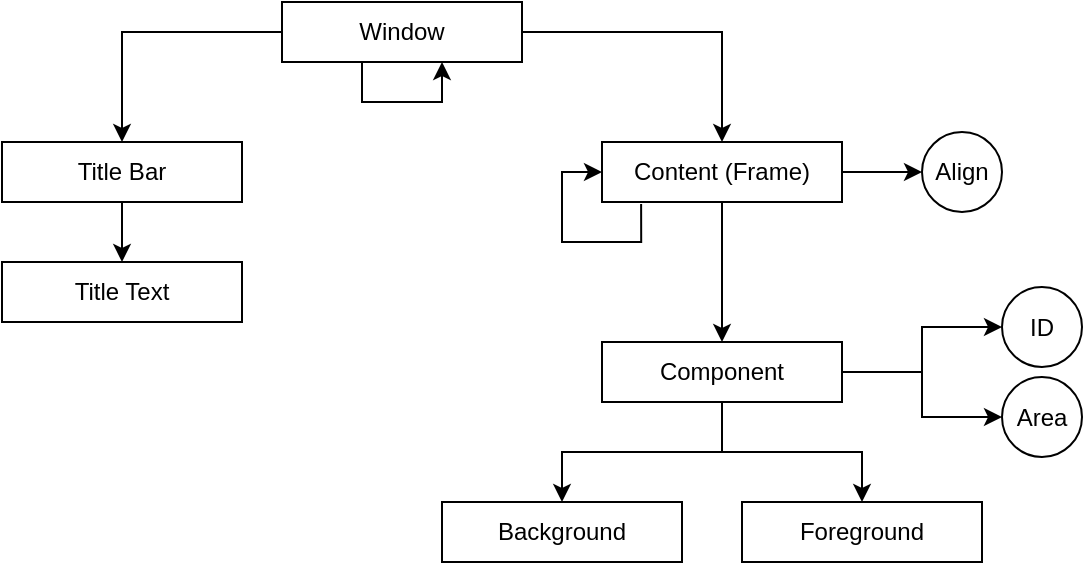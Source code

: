 <mxfile version="20.7.4" type="device"><diagram id="o_GC_A0IKnU3Pf6AS1vv" name="Page-1"><mxGraphModel dx="2037" dy="830" grid="1" gridSize="10" guides="1" tooltips="1" connect="1" arrows="1" fold="1" page="1" pageScale="1" pageWidth="827" pageHeight="1169" math="0" shadow="0"><root><mxCell id="0"/><mxCell id="1" parent="0"/><mxCell id="gjPOl3SrVgSritCn4_PH-4" value="" style="edgeStyle=orthogonalEdgeStyle;rounded=0;orthogonalLoop=1;jettySize=auto;html=1;" edge="1" parent="1" source="gjPOl3SrVgSritCn4_PH-1" target="gjPOl3SrVgSritCn4_PH-3"><mxGeometry relative="1" as="geometry"/></mxCell><mxCell id="gjPOl3SrVgSritCn4_PH-5" style="edgeStyle=orthogonalEdgeStyle;rounded=0;orthogonalLoop=1;jettySize=auto;html=1;entryX=0.5;entryY=0;entryDx=0;entryDy=0;" edge="1" parent="1" source="gjPOl3SrVgSritCn4_PH-1" target="gjPOl3SrVgSritCn4_PH-2"><mxGeometry relative="1" as="geometry"/></mxCell><mxCell id="gjPOl3SrVgSritCn4_PH-1" value="Window" style="rounded=0;whiteSpace=wrap;html=1;" vertex="1" parent="1"><mxGeometry x="300" y="80" width="120" height="30" as="geometry"/></mxCell><mxCell id="gjPOl3SrVgSritCn4_PH-7" style="edgeStyle=orthogonalEdgeStyle;rounded=0;orthogonalLoop=1;jettySize=auto;html=1;entryX=0.5;entryY=0;entryDx=0;entryDy=0;" edge="1" parent="1" source="gjPOl3SrVgSritCn4_PH-2" target="gjPOl3SrVgSritCn4_PH-6"><mxGeometry relative="1" as="geometry"/></mxCell><mxCell id="gjPOl3SrVgSritCn4_PH-2" value="Title Bar" style="rounded=0;whiteSpace=wrap;html=1;" vertex="1" parent="1"><mxGeometry x="160" y="150" width="120" height="30" as="geometry"/></mxCell><mxCell id="gjPOl3SrVgSritCn4_PH-10" style="edgeStyle=orthogonalEdgeStyle;rounded=0;orthogonalLoop=1;jettySize=auto;html=1;entryX=0.5;entryY=0;entryDx=0;entryDy=0;" edge="1" parent="1" source="gjPOl3SrVgSritCn4_PH-3" target="gjPOl3SrVgSritCn4_PH-8"><mxGeometry relative="1" as="geometry"/></mxCell><mxCell id="gjPOl3SrVgSritCn4_PH-11" style="edgeStyle=orthogonalEdgeStyle;rounded=0;orthogonalLoop=1;jettySize=auto;html=1;exitX=0.163;exitY=1.034;exitDx=0;exitDy=0;entryX=0;entryY=0.5;entryDx=0;entryDy=0;exitPerimeter=0;" edge="1" parent="1" source="gjPOl3SrVgSritCn4_PH-3" target="gjPOl3SrVgSritCn4_PH-3"><mxGeometry relative="1" as="geometry"><mxPoint x="590" y="170" as="targetPoint"/><Array as="points"><mxPoint x="480" y="200"/><mxPoint x="440" y="200"/><mxPoint x="440" y="165"/></Array></mxGeometry></mxCell><mxCell id="gjPOl3SrVgSritCn4_PH-22" style="edgeStyle=orthogonalEdgeStyle;rounded=0;orthogonalLoop=1;jettySize=auto;html=1;entryX=0;entryY=0.5;entryDx=0;entryDy=0;" edge="1" parent="1" source="gjPOl3SrVgSritCn4_PH-3" target="gjPOl3SrVgSritCn4_PH-21"><mxGeometry relative="1" as="geometry"/></mxCell><mxCell id="gjPOl3SrVgSritCn4_PH-3" value="Content (Frame)" style="rounded=0;whiteSpace=wrap;html=1;" vertex="1" parent="1"><mxGeometry x="460" y="150" width="120" height="30" as="geometry"/></mxCell><mxCell id="gjPOl3SrVgSritCn4_PH-6" value="Title Text" style="rounded=0;whiteSpace=wrap;html=1;" vertex="1" parent="1"><mxGeometry x="160" y="210" width="120" height="30" as="geometry"/></mxCell><mxCell id="gjPOl3SrVgSritCn4_PH-14" style="edgeStyle=orthogonalEdgeStyle;rounded=0;orthogonalLoop=1;jettySize=auto;html=1;entryX=0.5;entryY=0;entryDx=0;entryDy=0;" edge="1" parent="1" source="gjPOl3SrVgSritCn4_PH-8" target="gjPOl3SrVgSritCn4_PH-13"><mxGeometry relative="1" as="geometry"/></mxCell><mxCell id="gjPOl3SrVgSritCn4_PH-15" style="edgeStyle=orthogonalEdgeStyle;rounded=0;orthogonalLoop=1;jettySize=auto;html=1;exitX=0.5;exitY=1;exitDx=0;exitDy=0;entryX=0.5;entryY=0;entryDx=0;entryDy=0;" edge="1" parent="1" source="gjPOl3SrVgSritCn4_PH-8" target="gjPOl3SrVgSritCn4_PH-12"><mxGeometry relative="1" as="geometry"/></mxCell><mxCell id="gjPOl3SrVgSritCn4_PH-17" style="edgeStyle=orthogonalEdgeStyle;rounded=0;orthogonalLoop=1;jettySize=auto;html=1;entryX=0;entryY=0.5;entryDx=0;entryDy=0;" edge="1" parent="1" source="gjPOl3SrVgSritCn4_PH-8" target="gjPOl3SrVgSritCn4_PH-16"><mxGeometry relative="1" as="geometry"/></mxCell><mxCell id="gjPOl3SrVgSritCn4_PH-19" style="edgeStyle=orthogonalEdgeStyle;rounded=0;orthogonalLoop=1;jettySize=auto;html=1;entryX=0;entryY=0.5;entryDx=0;entryDy=0;" edge="1" parent="1" source="gjPOl3SrVgSritCn4_PH-8" target="gjPOl3SrVgSritCn4_PH-18"><mxGeometry relative="1" as="geometry"/></mxCell><mxCell id="gjPOl3SrVgSritCn4_PH-8" value="Component" style="rounded=0;whiteSpace=wrap;html=1;" vertex="1" parent="1"><mxGeometry x="460" y="250" width="120" height="30" as="geometry"/></mxCell><mxCell id="gjPOl3SrVgSritCn4_PH-12" value="Foreground" style="rounded=0;whiteSpace=wrap;html=1;" vertex="1" parent="1"><mxGeometry x="530" y="330" width="120" height="30" as="geometry"/></mxCell><mxCell id="gjPOl3SrVgSritCn4_PH-13" value="Background" style="rounded=0;whiteSpace=wrap;html=1;" vertex="1" parent="1"><mxGeometry x="380" y="330" width="120" height="30" as="geometry"/></mxCell><mxCell id="gjPOl3SrVgSritCn4_PH-16" value="ID" style="ellipse;whiteSpace=wrap;html=1;" vertex="1" parent="1"><mxGeometry x="660" y="222.5" width="40" height="40" as="geometry"/></mxCell><mxCell id="gjPOl3SrVgSritCn4_PH-18" value="Area" style="ellipse;whiteSpace=wrap;html=1;" vertex="1" parent="1"><mxGeometry x="660" y="267.5" width="40" height="40" as="geometry"/></mxCell><mxCell id="gjPOl3SrVgSritCn4_PH-20" style="edgeStyle=orthogonalEdgeStyle;rounded=0;orthogonalLoop=1;jettySize=auto;html=1;" edge="1" parent="1" source="gjPOl3SrVgSritCn4_PH-1"><mxGeometry relative="1" as="geometry"><mxPoint x="380" y="110" as="targetPoint"/><Array as="points"><mxPoint x="340" y="130"/><mxPoint x="380" y="130"/><mxPoint x="380" y="110"/></Array></mxGeometry></mxCell><mxCell id="gjPOl3SrVgSritCn4_PH-21" value="Align" style="ellipse;whiteSpace=wrap;html=1;" vertex="1" parent="1"><mxGeometry x="620" y="145" width="40" height="40" as="geometry"/></mxCell></root></mxGraphModel></diagram></mxfile>